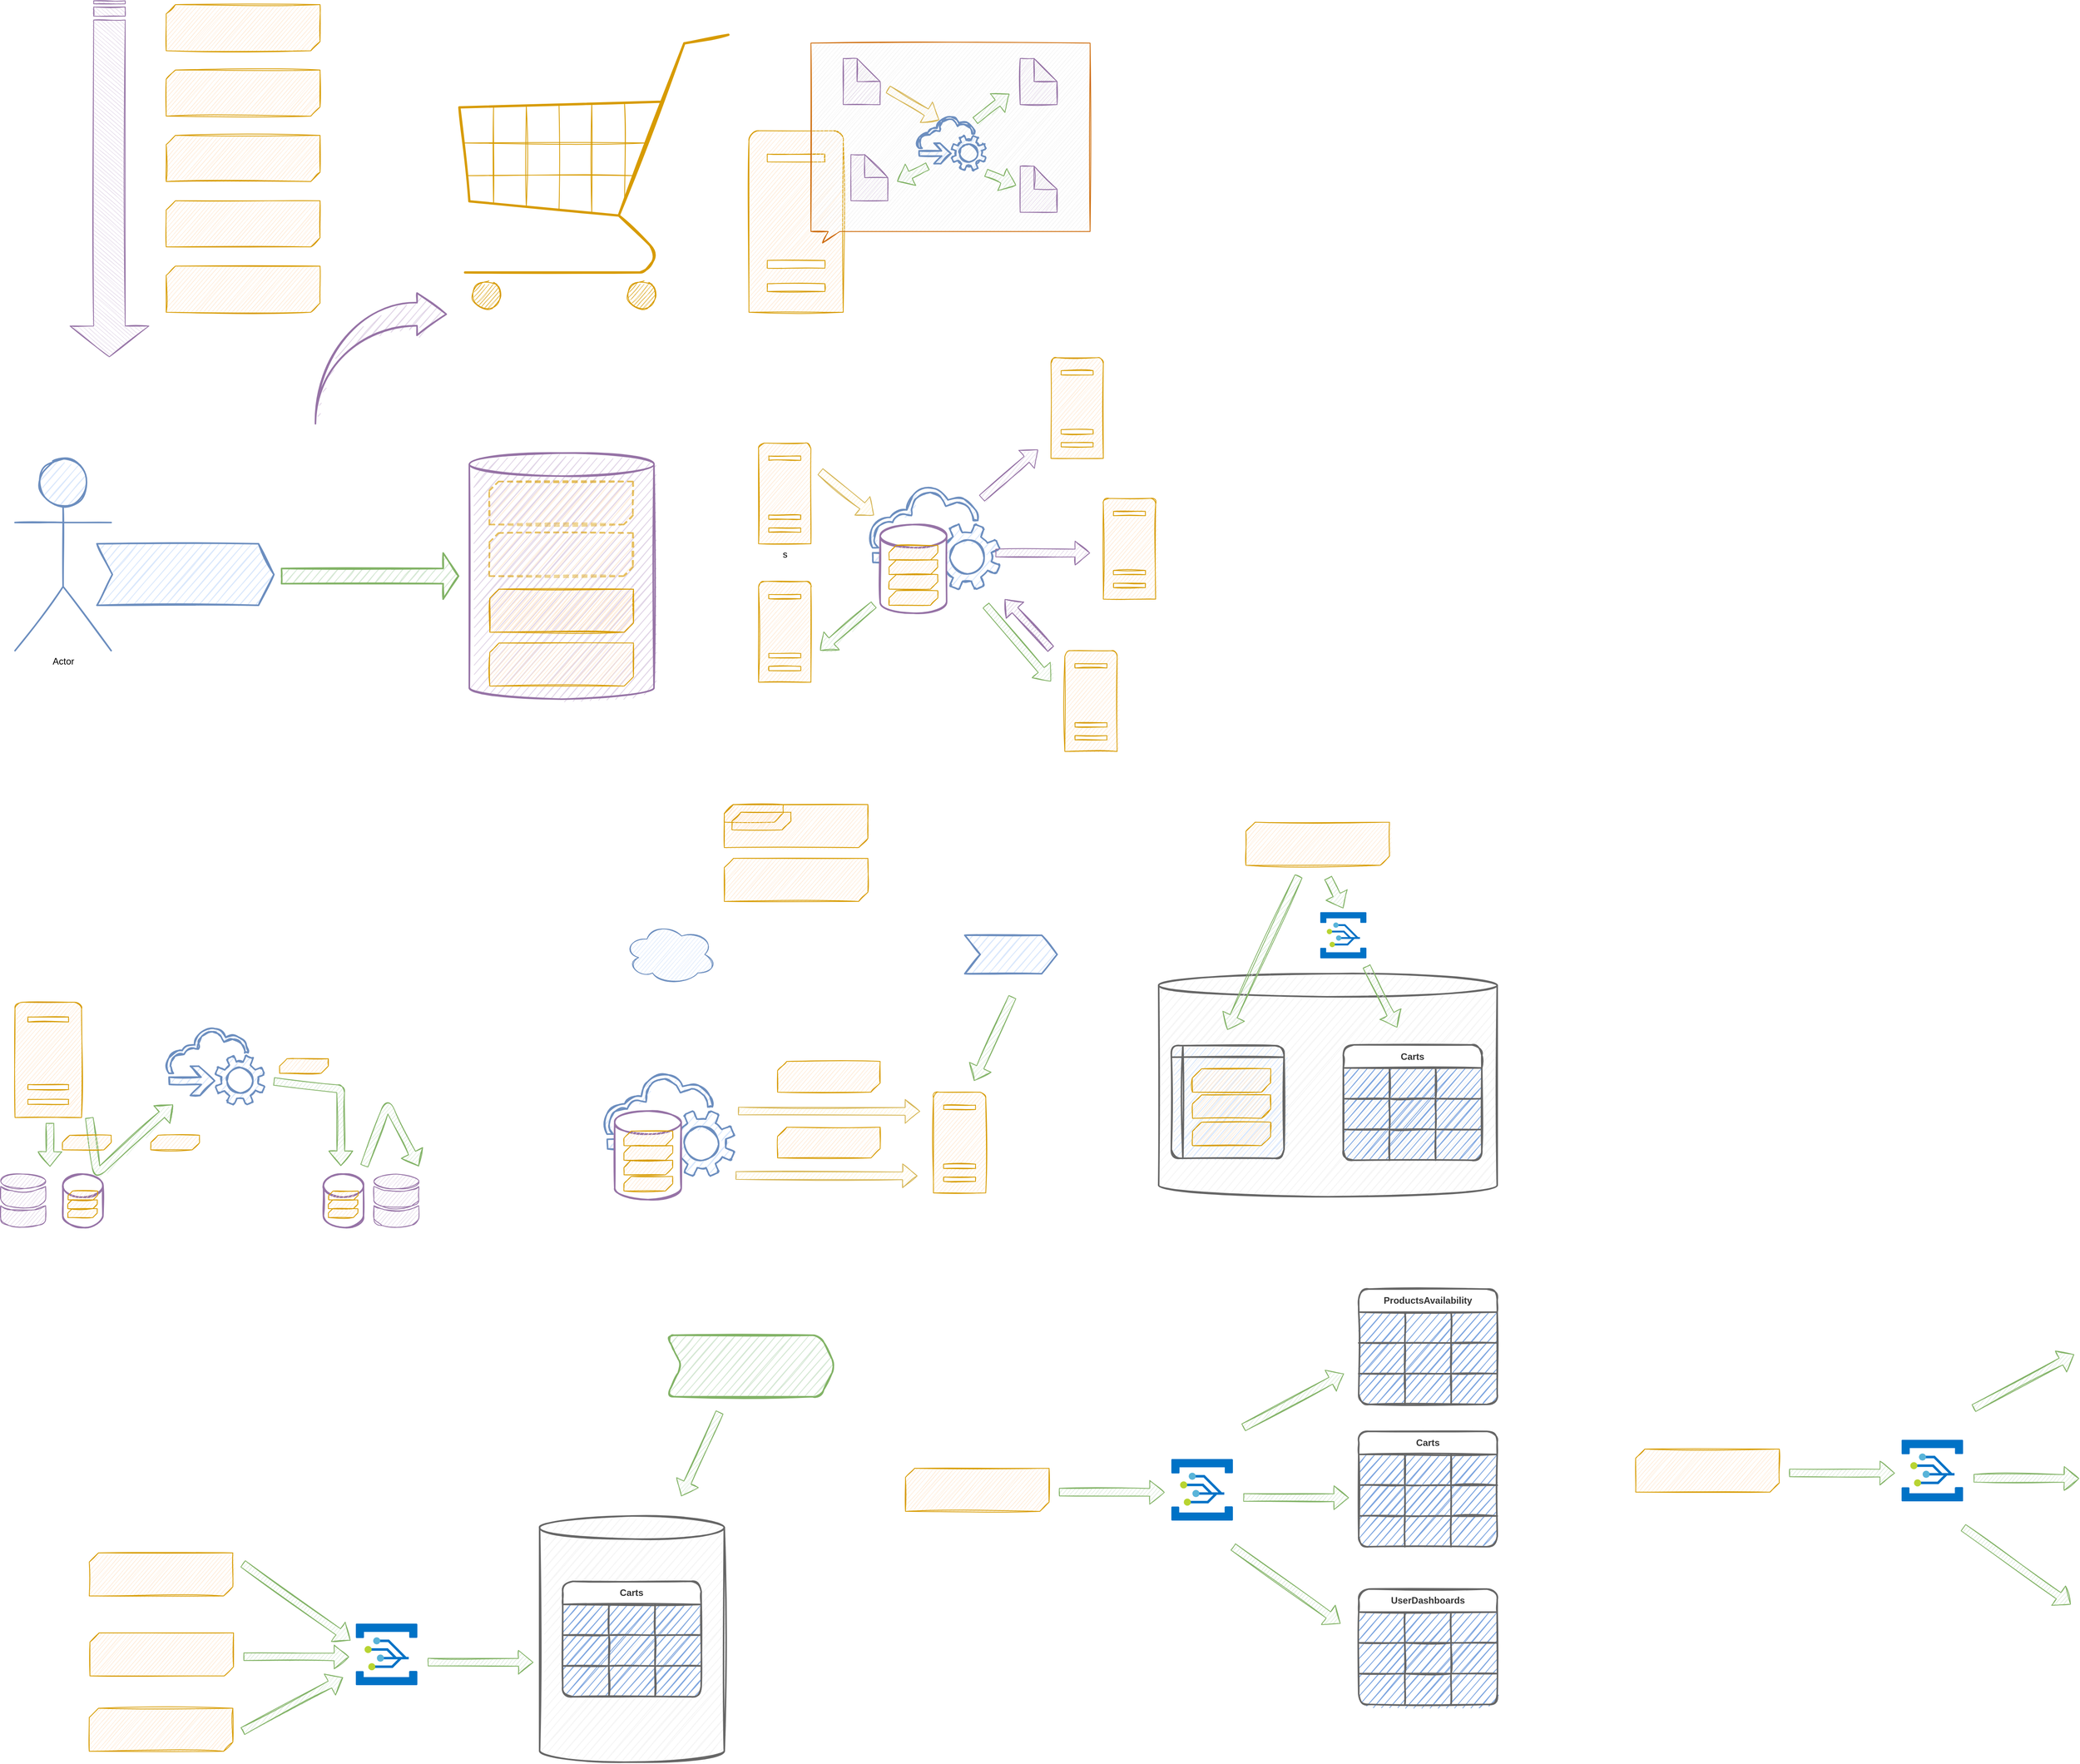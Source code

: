 <mxfile version="13.7.7" type="github">
  <diagram id="-E2YCFceys54YXSoa---" name="Page-1">
    <mxGraphModel dx="1673" dy="898" grid="1" gridSize="10" guides="1" tooltips="1" connect="1" arrows="1" fold="1" page="1" pageScale="1" pageWidth="827" pageHeight="1169" math="0" shadow="0">
      <root>
        <mxCell id="0" />
        <mxCell id="1" parent="0" />
        <mxCell id="iLII4UkVnO0XB78xDazX-25" value="" style="shape=cylinder3;whiteSpace=wrap;html=1;boundedLbl=1;backgroundOutline=1;size=15;shadow=0;sketch=1;strokeWidth=2;fillColor=#e1d5e7;strokeColor=#9673a6;" parent="1" vertex="1">
          <mxGeometry x="614" y="623" width="240" height="320" as="geometry" />
        </mxCell>
        <mxCell id="iLII4UkVnO0XB78xDazX-1" value="" style="html=1;shadow=0;dashed=0;align=center;verticalAlign=middle;shape=mxgraph.arrows2.stripedArrow;dy=0.6;dx=40;notch=25;rotation=90;fillColor=#e1d5e7;strokeColor=#9673a6;sketch=1;" parent="1" vertex="1">
          <mxGeometry x="-85.17" y="215.18" width="462.86" height="102.51" as="geometry" />
        </mxCell>
        <mxCell id="iLII4UkVnO0XB78xDazX-4" value="" style="verticalLabelPosition=bottom;verticalAlign=top;html=1;shape=mxgraph.basic.diag_snip_rect;dx=6;shadow=0;sketch=1;fillColor=#ffe6cc;strokeColor=#d79b00;" parent="1" vertex="1">
          <mxGeometry x="220" y="40" width="200" height="60" as="geometry" />
        </mxCell>
        <mxCell id="iLII4UkVnO0XB78xDazX-6" value="" style="verticalLabelPosition=bottom;verticalAlign=top;html=1;shape=mxgraph.basic.diag_snip_rect;dx=6;shadow=0;sketch=1;fillColor=#ffe6cc;strokeColor=#d79b00;" parent="1" vertex="1">
          <mxGeometry x="220" y="380" width="200" height="60" as="geometry" />
        </mxCell>
        <mxCell id="iLII4UkVnO0XB78xDazX-7" value="" style="verticalLabelPosition=bottom;verticalAlign=top;html=1;shape=mxgraph.basic.diag_snip_rect;dx=6;shadow=0;sketch=1;fillColor=#ffe6cc;strokeColor=#d79b00;" parent="1" vertex="1">
          <mxGeometry x="220" y="125" width="200" height="60" as="geometry" />
        </mxCell>
        <mxCell id="iLII4UkVnO0XB78xDazX-8" value="" style="verticalLabelPosition=bottom;verticalAlign=top;html=1;shape=mxgraph.basic.diag_snip_rect;dx=6;shadow=0;sketch=1;fillColor=#ffe6cc;strokeColor=#d79b00;" parent="1" vertex="1">
          <mxGeometry x="220" y="210" width="200" height="60" as="geometry" />
        </mxCell>
        <mxCell id="iLII4UkVnO0XB78xDazX-9" value="" style="verticalLabelPosition=bottom;verticalAlign=top;html=1;shape=mxgraph.basic.diag_snip_rect;dx=6;shadow=0;sketch=1;fillColor=#ffe6cc;strokeColor=#d79b00;" parent="1" vertex="1">
          <mxGeometry x="220" y="295" width="200" height="60" as="geometry" />
        </mxCell>
        <mxCell id="iLII4UkVnO0XB78xDazX-10" value="" style="verticalLabelPosition=bottom;shadow=0;dashed=0;align=center;html=1;verticalAlign=top;strokeWidth=2;shape=mxgraph.mockup.misc.shoppingCart;strokeColor=#d79b00;sketch=1;fillColor=#ffe6cc;perimeterSpacing=0;" parent="1" vertex="1">
          <mxGeometry x="590" y="70" width="370" height="370" as="geometry" />
        </mxCell>
        <mxCell id="iLII4UkVnO0XB78xDazX-12" value="" style="html=1;shadow=0;dashed=0;align=center;verticalAlign=middle;shape=mxgraph.arrows2.jumpInArrow;dy=15;dx=38;arrowHead=55;sketch=1;strokeWidth=2;fillColor=#e1d5e7;strokeColor=#9673a6;" parent="1" vertex="1">
          <mxGeometry x="414" y="415" width="170" height="170" as="geometry" />
        </mxCell>
        <mxCell id="iLII4UkVnO0XB78xDazX-15" value="" style="shape=step;perimeter=stepPerimeter;whiteSpace=wrap;html=1;fixedSize=1;shadow=0;sketch=1;strokeWidth=2;fillColor=#dae8fc;strokeColor=#6c8ebf;" parent="1" vertex="1">
          <mxGeometry x="130" y="741" width="230" height="80" as="geometry" />
        </mxCell>
        <mxCell id="iLII4UkVnO0XB78xDazX-22" value="" style="html=1;shadow=0;dashed=0;align=center;verticalAlign=middle;shape=mxgraph.arrows2.arrow;dy=0.67;dx=20;notch=0;sketch=1;strokeWidth=2;rotation=0;fillColor=#d5e8d4;strokeColor=#82b366;" parent="1" vertex="1">
          <mxGeometry x="370" y="753" width="230" height="60" as="geometry" />
        </mxCell>
        <mxCell id="iLII4UkVnO0XB78xDazX-11" value="" style="verticalLabelPosition=bottom;verticalAlign=top;html=1;shape=mxgraph.basic.diag_snip_rect;dx=6;shadow=0;sketch=1;fillColor=#ffe6cc;strokeColor=#d79b00;" parent="1" vertex="1">
          <mxGeometry x="640.67" y="870" width="186.67" height="56" as="geometry" />
        </mxCell>
        <mxCell id="iLII4UkVnO0XB78xDazX-26" value="Actor" style="shape=umlActor;verticalLabelPosition=bottom;verticalAlign=top;html=1;outlineConnect=0;shadow=0;sketch=1;strokeWidth=2;fillColor=#dae8fc;strokeColor=#6c8ebf;" parent="1" vertex="1">
          <mxGeometry x="23.5" y="630" width="125" height="250" as="geometry" />
        </mxCell>
        <mxCell id="iLII4UkVnO0XB78xDazX-28" value="" style="verticalLabelPosition=bottom;verticalAlign=top;html=1;shape=mxgraph.basic.diag_snip_rect;dx=6;shadow=0;sketch=1;fillColor=#ffe6cc;strokeColor=#d79b00;" parent="1" vertex="1">
          <mxGeometry x="640.67" y="800" width="186.67" height="56" as="geometry" />
        </mxCell>
        <mxCell id="iLII4UkVnO0XB78xDazX-31" value="" style="verticalLabelPosition=bottom;verticalAlign=top;html=1;shape=mxgraph.basic.diag_snip_rect;dx=6;shadow=0;sketch=1;fillColor=#ffe6cc;strokeColor=#d79b00;opacity=40;dashed=1;perimeterSpacing=1;strokeWidth=2;" parent="1" vertex="1">
          <mxGeometry x="640" y="660" width="186.67" height="56" as="geometry" />
        </mxCell>
        <mxCell id="iLII4UkVnO0XB78xDazX-32" value="" style="verticalLabelPosition=bottom;verticalAlign=top;html=1;shape=mxgraph.basic.diag_snip_rect;dx=6;shadow=0;sketch=1;fillColor=#ffe6cc;strokeColor=#d79b00;opacity=40;dashed=1;strokeWidth=2;perimeterSpacing=1;" parent="1" vertex="1">
          <mxGeometry x="640" y="727" width="186.67" height="56" as="geometry" />
        </mxCell>
        <mxCell id="iLII4UkVnO0XB78xDazX-33" value="s" style="pointerEvents=1;shadow=0;dashed=0;html=1;labelPosition=center;verticalLabelPosition=bottom;verticalAlign=top;outlineConnect=0;align=center;shape=mxgraph.office.servers.server_generic;sketch=1;strokeWidth=1;strokeColor=#d79b00;fillColor=#ffe6cc;" parent="1" vertex="1">
          <mxGeometry x="990" y="610" width="68.02" height="131" as="geometry" />
        </mxCell>
        <mxCell id="iLII4UkVnO0XB78xDazX-34" value="" style="pointerEvents=1;shadow=0;dashed=0;html=1;labelPosition=center;verticalLabelPosition=bottom;verticalAlign=top;outlineConnect=0;align=center;shape=mxgraph.office.servers.server_generic;sketch=1;strokeWidth=1;strokeColor=#d79b00;fillColor=#ffe6cc;" parent="1" vertex="1">
          <mxGeometry x="990" y="790" width="68.02" height="131" as="geometry" />
        </mxCell>
        <mxCell id="iLII4UkVnO0XB78xDazX-35" value="" style="pointerEvents=1;shadow=0;dashed=0;html=1;labelPosition=center;verticalLabelPosition=bottom;verticalAlign=top;outlineConnect=0;align=center;shape=mxgraph.office.servers.server_generic;sketch=1;strokeWidth=1;strokeColor=#d79b00;fillColor=#ffe6cc;" parent="1" vertex="1">
          <mxGeometry x="1370" y="499" width="68.02" height="131" as="geometry" />
        </mxCell>
        <mxCell id="iLII4UkVnO0XB78xDazX-36" value="" style="pointerEvents=1;shadow=0;dashed=0;html=1;labelPosition=center;verticalLabelPosition=bottom;verticalAlign=top;outlineConnect=0;align=center;shape=mxgraph.office.servers.server_generic;sketch=1;strokeWidth=1;strokeColor=#d79b00;fillColor=#ffe6cc;" parent="1" vertex="1">
          <mxGeometry x="1438.02" y="682" width="68.02" height="131" as="geometry" />
        </mxCell>
        <mxCell id="iLII4UkVnO0XB78xDazX-37" value="" style="pointerEvents=1;shadow=0;dashed=0;html=1;labelPosition=center;verticalLabelPosition=bottom;verticalAlign=top;outlineConnect=0;align=center;shape=mxgraph.office.servers.server_generic;sketch=1;strokeWidth=1;strokeColor=#d79b00;fillColor=#ffe6cc;" parent="1" vertex="1">
          <mxGeometry x="1388.02" y="880" width="68.02" height="131" as="geometry" />
        </mxCell>
        <mxCell id="iLII4UkVnO0XB78xDazX-38" value="" style="pointerEvents=1;shadow=0;dashed=0;html=1;strokeColor=#6c8ebf;fillColor=#dae8fc;labelPosition=center;verticalLabelPosition=bottom;outlineConnect=0;verticalAlign=top;align=center;shape=mxgraph.office.clouds.cloud_service_request;sketch=1;strokeWidth=2;" parent="1" vertex="1">
          <mxGeometry x="1133.34" y="667" width="169.57" height="133" as="geometry" />
        </mxCell>
        <mxCell id="iLII4UkVnO0XB78xDazX-39" value="" style="pointerEvents=1;shadow=0;dashed=0;html=1;labelPosition=center;verticalLabelPosition=bottom;verticalAlign=top;outlineConnect=0;align=center;shape=mxgraph.office.servers.server_generic;sketch=1;strokeWidth=1;strokeColor=#d79b00;fillColor=#ffe6cc;" parent="1" vertex="1">
          <mxGeometry x="977.46" y="204" width="122.54" height="236" as="geometry" />
        </mxCell>
        <mxCell id="iLII4UkVnO0XB78xDazX-41" value="" style="whiteSpace=wrap;html=1;shape=mxgraph.basic.rectCallout;dx=30;dy=15;boundedLbl=1;shadow=0;sketch=1;strokeColor=#CC6600;strokeWidth=1;fillColor=#F2F2F2;" parent="1" vertex="1">
          <mxGeometry x="1058.02" y="90" width="362.82" height="260" as="geometry" />
        </mxCell>
        <mxCell id="iLII4UkVnO0XB78xDazX-43" value="" style="pointerEvents=1;shadow=0;dashed=0;html=1;strokeColor=#6c8ebf;fillColor=#dae8fc;labelPosition=center;verticalLabelPosition=bottom;outlineConnect=0;verticalAlign=top;align=center;shape=mxgraph.office.clouds.cloud_service_request;sketch=1;strokeWidth=2;" parent="1" vertex="1">
          <mxGeometry x="1196" y="185" width="89.25" height="70" as="geometry" />
        </mxCell>
        <mxCell id="iLII4UkVnO0XB78xDazX-44" value="" style="shape=note;whiteSpace=wrap;html=1;backgroundOutline=1;darkOpacity=0.05;shadow=0;sketch=1;strokeColor=#9673a6;strokeWidth=1;fillColor=#e1d5e7;" parent="1" vertex="1">
          <mxGeometry x="1100" y="110" width="48" height="60" as="geometry" />
        </mxCell>
        <mxCell id="iLII4UkVnO0XB78xDazX-45" value="" style="shape=note;whiteSpace=wrap;html=1;backgroundOutline=1;darkOpacity=0.05;shadow=0;sketch=1;strokeColor=#9673a6;strokeWidth=1;fillColor=#e1d5e7;" parent="1" vertex="1">
          <mxGeometry x="1110" y="235" width="48" height="60" as="geometry" />
        </mxCell>
        <mxCell id="iLII4UkVnO0XB78xDazX-46" value="" style="shape=note;whiteSpace=wrap;html=1;backgroundOutline=1;darkOpacity=0.05;shadow=0;sketch=1;strokeColor=#9673a6;strokeWidth=1;fillColor=#e1d5e7;" parent="1" vertex="1">
          <mxGeometry x="1330" y="110" width="48" height="60" as="geometry" />
        </mxCell>
        <mxCell id="iLII4UkVnO0XB78xDazX-47" value="" style="shape=note;whiteSpace=wrap;html=1;backgroundOutline=1;darkOpacity=0.05;shadow=0;sketch=1;strokeColor=#9673a6;strokeWidth=1;fillColor=#e1d5e7;" parent="1" vertex="1">
          <mxGeometry x="1330" y="250" width="48" height="60" as="geometry" />
        </mxCell>
        <mxCell id="iLII4UkVnO0XB78xDazX-49" value="" style="shape=flexArrow;endArrow=classic;html=1;fillColor=#fff2cc;strokeColor=#d6b656;sketch=1;" parent="1" edge="1">
          <mxGeometry width="50" height="50" relative="1" as="geometry">
            <mxPoint x="1070" y="647" as="sourcePoint" />
            <mxPoint x="1140" y="704" as="targetPoint" />
          </mxGeometry>
        </mxCell>
        <mxCell id="iLII4UkVnO0XB78xDazX-50" value="" style="shape=flexArrow;endArrow=classic;html=1;fillColor=#fff2cc;strokeColor=#d6b656;sketch=1;" parent="1" edge="1">
          <mxGeometry width="50" height="50" relative="1" as="geometry">
            <mxPoint x="1158" y="150" as="sourcePoint" />
            <mxPoint x="1224.8" y="190" as="targetPoint" />
          </mxGeometry>
        </mxCell>
        <mxCell id="iLII4UkVnO0XB78xDazX-51" value="" style="shape=flexArrow;endArrow=classic;html=1;fillColor=#d5e8d4;strokeColor=#82b366;sketch=1;" parent="1" edge="1">
          <mxGeometry width="50" height="50" relative="1" as="geometry">
            <mxPoint x="1271.25" y="191.049" as="sourcePoint" />
            <mxPoint x="1316" y="156" as="targetPoint" />
          </mxGeometry>
        </mxCell>
        <mxCell id="iLII4UkVnO0XB78xDazX-52" value="" style="shape=flexArrow;endArrow=classic;html=1;fillColor=#d5e8d4;strokeColor=#82b366;sketch=1;" parent="1" edge="1">
          <mxGeometry width="50" height="50" relative="1" as="geometry">
            <mxPoint x="1285.25" y="258.566" as="sourcePoint" />
            <mxPoint x="1324.75" y="275" as="targetPoint" />
          </mxGeometry>
        </mxCell>
        <mxCell id="iLII4UkVnO0XB78xDazX-53" value="" style="shape=flexArrow;endArrow=classic;html=1;fillColor=#d5e8d4;strokeColor=#82b366;sketch=1;" parent="1" edge="1">
          <mxGeometry width="50" height="50" relative="1" as="geometry">
            <mxPoint x="1210" y="250" as="sourcePoint" />
            <mxPoint x="1170" y="270" as="targetPoint" />
          </mxGeometry>
        </mxCell>
        <mxCell id="iLII4UkVnO0XB78xDazX-56" value="" style="shape=flexArrow;endArrow=classic;html=1;fillColor=#d5e8d4;strokeColor=#82b366;sketch=1;" parent="1" edge="1">
          <mxGeometry width="50" height="50" relative="1" as="geometry">
            <mxPoint x="1285.25" y="820.996" as="sourcePoint" />
            <mxPoint x="1370" y="920" as="targetPoint" />
          </mxGeometry>
        </mxCell>
        <mxCell id="iLII4UkVnO0XB78xDazX-57" value="" style="shape=flexArrow;endArrow=classic;html=1;fillColor=#e1d5e7;strokeColor=#9673a6;sketch=1;" parent="1" edge="1">
          <mxGeometry width="50" height="50" relative="1" as="geometry">
            <mxPoint x="1280" y="681.996" as="sourcePoint" />
            <mxPoint x="1353.08" y="618.43" as="targetPoint" />
          </mxGeometry>
        </mxCell>
        <mxCell id="iLII4UkVnO0XB78xDazX-59" value="" style="shape=flexArrow;endArrow=classic;html=1;fillColor=#e1d5e7;strokeColor=#9673a6;sketch=1;" parent="1" edge="1">
          <mxGeometry width="50" height="50" relative="1" as="geometry">
            <mxPoint x="1297.76" y="752.996" as="sourcePoint" />
            <mxPoint x="1420.84" y="753" as="targetPoint" />
          </mxGeometry>
        </mxCell>
        <mxCell id="iLII4UkVnO0XB78xDazX-60" value="" style="shape=flexArrow;endArrow=classic;html=1;fillColor=#d5e8d4;strokeColor=#82b366;sketch=1;" parent="1" edge="1">
          <mxGeometry width="50" height="50" relative="1" as="geometry">
            <mxPoint x="1140" y="820" as="sourcePoint" />
            <mxPoint x="1070" y="880" as="targetPoint" />
          </mxGeometry>
        </mxCell>
        <mxCell id="7lr2rz03gfGC7urVkQZh-1" value="" style="shape=flexArrow;endArrow=classic;html=1;fillColor=#e1d5e7;strokeColor=#9673a6;sketch=1;" edge="1" parent="1">
          <mxGeometry width="50" height="50" relative="1" as="geometry">
            <mxPoint x="1370.0" y="877.996" as="sourcePoint" />
            <mxPoint x="1310" y="813" as="targetPoint" />
          </mxGeometry>
        </mxCell>
        <mxCell id="7lr2rz03gfGC7urVkQZh-2" value="" style="shape=flexArrow;endArrow=classic;html=1;fillColor=#e1d5e7;strokeColor=#9673a6;sketch=1;" edge="1" parent="1">
          <mxGeometry width="50" height="50" relative="1" as="geometry">
            <mxPoint x="1370" y="877.996" as="sourcePoint" />
            <mxPoint x="1310" y="813" as="targetPoint" />
          </mxGeometry>
        </mxCell>
        <mxCell id="7lr2rz03gfGC7urVkQZh-5" value="" style="verticalLabelPosition=bottom;verticalAlign=top;html=1;shape=mxgraph.basic.diag_snip_rect;dx=6;shadow=0;sketch=1;fillColor=#ffe6cc;strokeColor=#d79b00;opacity=40;dashed=1;perimeterSpacing=1;strokeWidth=2;" vertex="1" parent="1">
          <mxGeometry x="640" y="660" width="186.67" height="56" as="geometry" />
        </mxCell>
        <mxCell id="7lr2rz03gfGC7urVkQZh-6" value="" style="verticalLabelPosition=bottom;verticalAlign=top;html=1;shape=mxgraph.basic.diag_snip_rect;dx=6;shadow=0;sketch=1;fillColor=#ffe6cc;strokeColor=#d79b00;opacity=40;dashed=1;strokeWidth=2;perimeterSpacing=1;" vertex="1" parent="1">
          <mxGeometry x="640" y="727" width="186.67" height="56" as="geometry" />
        </mxCell>
        <mxCell id="7lr2rz03gfGC7urVkQZh-7" value="" style="verticalLabelPosition=bottom;verticalAlign=top;html=1;shape=mxgraph.basic.diag_snip_rect;dx=6;shadow=0;sketch=1;fillColor=#ffe6cc;strokeColor=#d79b00;" vertex="1" parent="1">
          <mxGeometry x="640.67" y="800" width="186.67" height="56" as="geometry" />
        </mxCell>
        <mxCell id="7lr2rz03gfGC7urVkQZh-8" value="" style="shape=cylinder3;whiteSpace=wrap;html=1;boundedLbl=1;backgroundOutline=1;size=15;shadow=0;sketch=1;strokeWidth=2;strokeColor=#9673a6;fillColor=#FFFFFF;" vertex="1" parent="1">
          <mxGeometry x="1148" y="716" width="86.42" height="115.23" as="geometry" />
        </mxCell>
        <mxCell id="7lr2rz03gfGC7urVkQZh-9" value="" style="verticalLabelPosition=bottom;verticalAlign=top;html=1;shape=mxgraph.basic.diag_snip_rect;dx=6;shadow=0;sketch=1;fillColor=#ffe6cc;strokeColor=#d79b00;" vertex="1" parent="1">
          <mxGeometry x="945.39" y="1150" width="186.67" height="56" as="geometry" />
        </mxCell>
        <mxCell id="7lr2rz03gfGC7urVkQZh-10" value="" style="verticalLabelPosition=bottom;verticalAlign=top;html=1;shape=mxgraph.basic.diag_snip_rect;dx=6;shadow=0;sketch=1;fillColor=#ffe6cc;strokeColor=#d79b00;" vertex="1" parent="1">
          <mxGeometry x="945.39" y="1080" width="186.67" height="56" as="geometry" />
        </mxCell>
        <mxCell id="7lr2rz03gfGC7urVkQZh-15" value="" style="verticalLabelPosition=bottom;verticalAlign=top;html=1;shape=mxgraph.basic.diag_snip_rect;dx=6;shadow=0;sketch=1;fillColor=#ffe6cc;strokeColor=#d79b00;" vertex="1" parent="1">
          <mxGeometry x="945.39" y="1080" width="76.67" height="23" as="geometry" />
        </mxCell>
        <mxCell id="7lr2rz03gfGC7urVkQZh-16" value="" style="verticalLabelPosition=bottom;verticalAlign=top;html=1;shape=mxgraph.basic.diag_snip_rect;dx=6;shadow=0;sketch=1;fillColor=#ffe6cc;strokeColor=#d79b00;" vertex="1" parent="1">
          <mxGeometry x="1159.54" y="743" width="63.34" height="19" as="geometry" />
        </mxCell>
        <mxCell id="7lr2rz03gfGC7urVkQZh-17" value="" style="verticalLabelPosition=bottom;verticalAlign=top;html=1;shape=mxgraph.basic.diag_snip_rect;dx=6;shadow=0;sketch=1;fillColor=#ffe6cc;strokeColor=#d79b00;" vertex="1" parent="1">
          <mxGeometry x="955.39" y="1090" width="76.67" height="23" as="geometry" />
        </mxCell>
        <mxCell id="7lr2rz03gfGC7urVkQZh-18" value="" style="verticalLabelPosition=bottom;verticalAlign=top;html=1;shape=mxgraph.basic.diag_snip_rect;dx=6;shadow=0;sketch=1;fillColor=#ffe6cc;strokeColor=#d79b00;" vertex="1" parent="1">
          <mxGeometry x="1159.54" y="762" width="63.34" height="19" as="geometry" />
        </mxCell>
        <mxCell id="7lr2rz03gfGC7urVkQZh-19" value="" style="verticalLabelPosition=bottom;verticalAlign=top;html=1;shape=mxgraph.basic.diag_snip_rect;dx=6;shadow=0;sketch=1;fillColor=#ffe6cc;strokeColor=#d79b00;" vertex="1" parent="1">
          <mxGeometry x="1159.54" y="781" width="63.34" height="19" as="geometry" />
        </mxCell>
        <mxCell id="7lr2rz03gfGC7urVkQZh-22" value="" style="verticalLabelPosition=bottom;verticalAlign=top;html=1;shape=mxgraph.basic.diag_snip_rect;dx=6;shadow=0;sketch=1;fillColor=#ffe6cc;strokeColor=#d79b00;" vertex="1" parent="1">
          <mxGeometry x="1159.54" y="802" width="63.34" height="19" as="geometry" />
        </mxCell>
        <mxCell id="7lr2rz03gfGC7urVkQZh-24" value="" style="ellipse;shape=cloud;whiteSpace=wrap;html=1;fillColor=#dae8fc;strokeColor=#6c8ebf;sketch=1;" vertex="1" parent="1">
          <mxGeometry x="815" y="1235" width="120" height="80" as="geometry" />
        </mxCell>
        <mxCell id="7lr2rz03gfGC7urVkQZh-26" value="" style="pointerEvents=1;shadow=0;dashed=0;html=1;labelPosition=center;verticalLabelPosition=bottom;verticalAlign=top;outlineConnect=0;align=center;shape=mxgraph.office.servers.server_generic;sketch=1;strokeWidth=1;strokeColor=#d79b00;fillColor=#ffe6cc;" vertex="1" parent="1">
          <mxGeometry x="23.5" y="1337" width="86.5" height="150" as="geometry" />
        </mxCell>
        <mxCell id="7lr2rz03gfGC7urVkQZh-28" value="" style="pointerEvents=1;shadow=0;dashed=0;html=1;labelPosition=center;verticalLabelPosition=bottom;verticalAlign=top;outlineConnect=0;align=center;shape=mxgraph.office.servers.server_generic;sketch=1;strokeWidth=1;strokeColor=#d79b00;fillColor=#ffe6cc;" vertex="1" parent="1">
          <mxGeometry x="1217.23" y="1454" width="68.02" height="131" as="geometry" />
        </mxCell>
        <mxCell id="7lr2rz03gfGC7urVkQZh-30" value="" style="pointerEvents=1;shadow=0;dashed=0;html=1;strokeColor=#6c8ebf;fillColor=#dae8fc;labelPosition=center;verticalLabelPosition=bottom;outlineConnect=0;verticalAlign=top;align=center;shape=mxgraph.office.clouds.cloud_service_request;sketch=1;strokeWidth=2;" vertex="1" parent="1">
          <mxGeometry x="220" y="1370" width="127.5" height="100" as="geometry" />
        </mxCell>
        <mxCell id="7lr2rz03gfGC7urVkQZh-34" value="" style="shape=flexArrow;endArrow=classic;html=1;fillColor=#d5e8d4;strokeColor=#82b366;sketch=1;" edge="1" parent="1">
          <mxGeometry width="50" height="50" relative="1" as="geometry">
            <mxPoint x="68.93" y="1494" as="sourcePoint" />
            <mxPoint x="69.01" y="1551" as="targetPoint" />
          </mxGeometry>
        </mxCell>
        <mxCell id="7lr2rz03gfGC7urVkQZh-38" value="" style="shape=cylinder3;whiteSpace=wrap;html=1;boundedLbl=1;backgroundOutline=1;size=15;shadow=0;sketch=1;strokeWidth=2;strokeColor=#9673a6;fillColor=#FFFFFF;" vertex="1" parent="1">
          <mxGeometry x="85.66" y="1560.5" width="52.12" height="69.5" as="geometry" />
        </mxCell>
        <mxCell id="7lr2rz03gfGC7urVkQZh-45" value="" style="shadow=0;dashed=0;html=1;strokeColor=#9673a6;fillColor=#e1d5e7;labelPosition=center;verticalLabelPosition=bottom;verticalAlign=top;outlineConnect=0;align=center;shape=mxgraph.office.databases.database_mini_2;sketch=1;" vertex="1" parent="1">
          <mxGeometry x="5" y="1560.5" width="58.33" height="70" as="geometry" />
        </mxCell>
        <mxCell id="7lr2rz03gfGC7urVkQZh-46" value="" style="shape=flexArrow;endArrow=classic;html=1;fillColor=#d5e8d4;strokeColor=#82b366;sketch=1;" edge="1" parent="1" target="7lr2rz03gfGC7urVkQZh-30">
          <mxGeometry width="50" height="50" relative="1" as="geometry">
            <mxPoint x="120" y="1487" as="sourcePoint" />
            <mxPoint x="200" y="1420" as="targetPoint" />
            <Array as="points">
              <mxPoint x="130" y="1560" />
            </Array>
          </mxGeometry>
        </mxCell>
        <mxCell id="7lr2rz03gfGC7urVkQZh-47" value="" style="shape=flexArrow;endArrow=classic;html=1;fillColor=#d5e8d4;strokeColor=#82b366;sketch=1;" edge="1" parent="1">
          <mxGeometry width="50" height="50" relative="1" as="geometry">
            <mxPoint x="359.73" y="1440" as="sourcePoint" />
            <mxPoint x="447" y="1550" as="targetPoint" />
            <Array as="points">
              <mxPoint x="446.73" y="1450" />
            </Array>
          </mxGeometry>
        </mxCell>
        <mxCell id="7lr2rz03gfGC7urVkQZh-48" value="" style="shape=flexArrow;endArrow=classic;html=1;fillColor=#d5e8d4;strokeColor=#82b366;sketch=1;" edge="1" parent="1">
          <mxGeometry width="50" height="50" relative="1" as="geometry">
            <mxPoint x="477.44" y="1550" as="sourcePoint" />
            <mxPoint x="548.33" y="1550.5" as="targetPoint" />
            <Array as="points">
              <mxPoint x="507.44" y="1470" />
            </Array>
          </mxGeometry>
        </mxCell>
        <mxCell id="7lr2rz03gfGC7urVkQZh-49" value="" style="shadow=0;dashed=0;html=1;strokeColor=#9673a6;fillColor=#e1d5e7;labelPosition=center;verticalLabelPosition=bottom;verticalAlign=top;outlineConnect=0;align=center;shape=mxgraph.office.databases.database_mini_2;sketch=1;" vertex="1" parent="1">
          <mxGeometry x="490" y="1560.5" width="58.33" height="70" as="geometry" />
        </mxCell>
        <mxCell id="7lr2rz03gfGC7urVkQZh-50" value="" style="verticalLabelPosition=bottom;verticalAlign=top;html=1;shape=mxgraph.basic.diag_snip_rect;dx=6;shadow=0;sketch=1;fillColor=#ffe6cc;strokeColor=#d79b00;" vertex="1" parent="1">
          <mxGeometry x="200.0" y="1510" width="63.34" height="19" as="geometry" />
        </mxCell>
        <mxCell id="7lr2rz03gfGC7urVkQZh-51" value="" style="verticalLabelPosition=bottom;verticalAlign=top;html=1;shape=mxgraph.basic.diag_snip_rect;dx=6;shadow=0;sketch=1;fillColor=#ffe6cc;strokeColor=#d79b00;" vertex="1" parent="1">
          <mxGeometry x="367.43" y="1410.5" width="63.34" height="19" as="geometry" />
        </mxCell>
        <mxCell id="7lr2rz03gfGC7urVkQZh-57" value="" style="verticalLabelPosition=bottom;verticalAlign=top;html=1;shape=mxgraph.basic.diag_snip_rect;dx=6;shadow=0;sketch=1;fillColor=#ffe6cc;strokeColor=#d79b00;" vertex="1" parent="1">
          <mxGeometry x="92.09" y="1594" width="38.34" height="11.5" as="geometry" />
        </mxCell>
        <mxCell id="7lr2rz03gfGC7urVkQZh-58" value="" style="verticalLabelPosition=bottom;verticalAlign=top;html=1;shape=mxgraph.basic.diag_snip_rect;dx=6;shadow=0;sketch=1;fillColor=#ffe6cc;strokeColor=#d79b00;" vertex="1" parent="1">
          <mxGeometry x="92.09" y="1605.5" width="38.34" height="11.5" as="geometry" />
        </mxCell>
        <mxCell id="7lr2rz03gfGC7urVkQZh-59" value="" style="verticalLabelPosition=bottom;verticalAlign=top;html=1;shape=mxgraph.basic.diag_snip_rect;dx=6;shadow=0;sketch=1;fillColor=#ffe6cc;strokeColor=#d79b00;" vertex="1" parent="1">
          <mxGeometry x="92.55" y="1582.5" width="38.34" height="11.5" as="geometry" />
        </mxCell>
        <mxCell id="7lr2rz03gfGC7urVkQZh-62" value="" style="verticalLabelPosition=bottom;verticalAlign=top;html=1;shape=mxgraph.basic.diag_snip_rect;dx=6;shadow=0;sketch=1;fillColor=#ffe6cc;strokeColor=#d79b00;" vertex="1" parent="1">
          <mxGeometry x="85.16" y="1510" width="63.34" height="19" as="geometry" />
        </mxCell>
        <mxCell id="7lr2rz03gfGC7urVkQZh-63" value="" style="shape=cylinder3;whiteSpace=wrap;html=1;boundedLbl=1;backgroundOutline=1;size=15;shadow=0;sketch=1;strokeWidth=2;strokeColor=#9673a6;fillColor=#FFFFFF;" vertex="1" parent="1">
          <mxGeometry x="424.34" y="1560.5" width="52.12" height="69.5" as="geometry" />
        </mxCell>
        <mxCell id="7lr2rz03gfGC7urVkQZh-64" value="" style="verticalLabelPosition=bottom;verticalAlign=top;html=1;shape=mxgraph.basic.diag_snip_rect;dx=6;shadow=0;sketch=1;fillColor=#ffe6cc;strokeColor=#d79b00;" vertex="1" parent="1">
          <mxGeometry x="430.77" y="1594" width="38.34" height="11.5" as="geometry" />
        </mxCell>
        <mxCell id="7lr2rz03gfGC7urVkQZh-65" value="" style="verticalLabelPosition=bottom;verticalAlign=top;html=1;shape=mxgraph.basic.diag_snip_rect;dx=6;shadow=0;sketch=1;fillColor=#ffe6cc;strokeColor=#d79b00;" vertex="1" parent="1">
          <mxGeometry x="430.77" y="1605.5" width="38.34" height="11.5" as="geometry" />
        </mxCell>
        <mxCell id="7lr2rz03gfGC7urVkQZh-66" value="" style="verticalLabelPosition=bottom;verticalAlign=top;html=1;shape=mxgraph.basic.diag_snip_rect;dx=6;shadow=0;sketch=1;fillColor=#ffe6cc;strokeColor=#d79b00;" vertex="1" parent="1">
          <mxGeometry x="431.23" y="1582.5" width="38.34" height="11.5" as="geometry" />
        </mxCell>
        <mxCell id="7lr2rz03gfGC7urVkQZh-68" value="" style="pointerEvents=1;shadow=0;dashed=0;html=1;strokeColor=#6c8ebf;fillColor=#dae8fc;labelPosition=center;verticalLabelPosition=bottom;outlineConnect=0;verticalAlign=top;align=center;shape=mxgraph.office.clouds.cloud_service_request;sketch=1;strokeWidth=2;" vertex="1" parent="1">
          <mxGeometry x="788.34" y="1429.5" width="169.57" height="133" as="geometry" />
        </mxCell>
        <mxCell id="7lr2rz03gfGC7urVkQZh-69" value="" style="shape=cylinder3;whiteSpace=wrap;html=1;boundedLbl=1;backgroundOutline=1;size=15;shadow=0;sketch=1;strokeWidth=2;strokeColor=#9673a6;fillColor=#FFFFFF;" vertex="1" parent="1">
          <mxGeometry x="803" y="1478.5" width="86.42" height="115.23" as="geometry" />
        </mxCell>
        <mxCell id="7lr2rz03gfGC7urVkQZh-70" value="" style="verticalLabelPosition=bottom;verticalAlign=top;html=1;shape=mxgraph.basic.diag_snip_rect;dx=6;shadow=0;sketch=1;fillColor=#ffe6cc;strokeColor=#d79b00;" vertex="1" parent="1">
          <mxGeometry x="815" y="1504.5" width="63.34" height="19" as="geometry" />
        </mxCell>
        <mxCell id="7lr2rz03gfGC7urVkQZh-71" value="" style="verticalLabelPosition=bottom;verticalAlign=top;html=1;shape=mxgraph.basic.diag_snip_rect;dx=6;shadow=0;sketch=1;fillColor=#ffe6cc;strokeColor=#d79b00;" vertex="1" parent="1">
          <mxGeometry x="815" y="1523.5" width="63.34" height="19" as="geometry" />
        </mxCell>
        <mxCell id="7lr2rz03gfGC7urVkQZh-72" value="" style="verticalLabelPosition=bottom;verticalAlign=top;html=1;shape=mxgraph.basic.diag_snip_rect;dx=6;shadow=0;sketch=1;fillColor=#ffe6cc;strokeColor=#d79b00;" vertex="1" parent="1">
          <mxGeometry x="815" y="1542.5" width="63.34" height="19" as="geometry" />
        </mxCell>
        <mxCell id="7lr2rz03gfGC7urVkQZh-73" value="" style="verticalLabelPosition=bottom;verticalAlign=top;html=1;shape=mxgraph.basic.diag_snip_rect;dx=6;shadow=0;sketch=1;fillColor=#ffe6cc;strokeColor=#d79b00;" vertex="1" parent="1">
          <mxGeometry x="815" y="1563.5" width="63.34" height="19" as="geometry" />
        </mxCell>
        <mxCell id="7lr2rz03gfGC7urVkQZh-76" value="" style="shape=flexArrow;endArrow=classic;html=1;fillColor=#fff2cc;strokeColor=#d6b656;sketch=1;" edge="1" parent="1">
          <mxGeometry width="50" height="50" relative="1" as="geometry">
            <mxPoint x="963.34" y="1478.496" as="sourcePoint" />
            <mxPoint x="1200" y="1479" as="targetPoint" />
          </mxGeometry>
        </mxCell>
        <mxCell id="7lr2rz03gfGC7urVkQZh-81" value="" style="shape=step;perimeter=stepPerimeter;whiteSpace=wrap;html=1;fixedSize=1;sketch=1;strokeWidth=2;fillColor=#dae8fc;strokeColor=#6c8ebf;" vertex="1" parent="1">
          <mxGeometry x="1258" y="1250" width="120" height="50" as="geometry" />
        </mxCell>
        <mxCell id="7lr2rz03gfGC7urVkQZh-82" value="" style="shape=flexArrow;endArrow=classic;html=1;fillColor=#d5e8d4;strokeColor=#82b366;sketch=1;" edge="1" parent="1">
          <mxGeometry width="50" height="50" relative="1" as="geometry">
            <mxPoint x="1320" y="1330" as="sourcePoint" />
            <mxPoint x="1270" y="1439.42" as="targetPoint" />
          </mxGeometry>
        </mxCell>
        <mxCell id="7lr2rz03gfGC7urVkQZh-83" value="" style="verticalLabelPosition=bottom;verticalAlign=top;html=1;shape=mxgraph.basic.diag_snip_rect;dx=6;shadow=0;sketch=1;fillColor=#ffe6cc;strokeColor=#d79b00;" vertex="1" parent="1">
          <mxGeometry x="1014.66" y="1414" width="133.34" height="40" as="geometry" />
        </mxCell>
        <mxCell id="7lr2rz03gfGC7urVkQZh-84" value="" style="verticalLabelPosition=bottom;verticalAlign=top;html=1;shape=mxgraph.basic.diag_snip_rect;dx=6;shadow=0;sketch=1;fillColor=#ffe6cc;strokeColor=#d79b00;" vertex="1" parent="1">
          <mxGeometry x="1014.66" y="1499.5" width="133.34" height="40" as="geometry" />
        </mxCell>
        <mxCell id="7lr2rz03gfGC7urVkQZh-85" value="" style="shape=flexArrow;endArrow=classic;html=1;fillColor=#fff2cc;strokeColor=#d6b656;sketch=1;" edge="1" parent="1">
          <mxGeometry width="50" height="50" relative="1" as="geometry">
            <mxPoint x="960.0" y="1562.326" as="sourcePoint" />
            <mxPoint x="1196.66" y="1562.83" as="targetPoint" />
          </mxGeometry>
        </mxCell>
        <mxCell id="7lr2rz03gfGC7urVkQZh-126" value="" style="verticalLabelPosition=bottom;verticalAlign=top;html=1;shape=mxgraph.basic.diag_snip_rect;dx=6;shadow=0;sketch=1;fillColor=#ffe6cc;strokeColor=#d79b00;" vertex="1" parent="1">
          <mxGeometry x="120.89" y="2157" width="186.67" height="56" as="geometry" />
        </mxCell>
        <mxCell id="7lr2rz03gfGC7urVkQZh-127" value="" style="verticalLabelPosition=bottom;verticalAlign=top;html=1;shape=mxgraph.basic.diag_snip_rect;dx=6;shadow=0;sketch=1;fillColor=#ffe6cc;strokeColor=#d79b00;" vertex="1" parent="1">
          <mxGeometry x="120.0" y="2053" width="186.67" height="56" as="geometry" />
        </mxCell>
        <mxCell id="7lr2rz03gfGC7urVkQZh-128" value="" style="verticalLabelPosition=bottom;verticalAlign=top;html=1;shape=mxgraph.basic.diag_snip_rect;dx=6;shadow=0;sketch=1;fillColor=#ffe6cc;strokeColor=#d79b00;" vertex="1" parent="1">
          <mxGeometry x="120.0" y="2255" width="186.67" height="56" as="geometry" />
        </mxCell>
        <mxCell id="7lr2rz03gfGC7urVkQZh-129" value="" style="shape=cylinder3;whiteSpace=wrap;html=1;boundedLbl=1;backgroundOutline=1;size=15;shadow=0;sketch=1;strokeWidth=2;fillColor=#f5f5f5;strokeColor=#666666;fontColor=#333333;" vertex="1" parent="1">
          <mxGeometry x="705.39" y="2005" width="240" height="320" as="geometry" />
        </mxCell>
        <mxCell id="7lr2rz03gfGC7urVkQZh-146" value="" style="aspect=fixed;html=1;points=[];align=center;image;fontSize=12;image=img/lib/mscae/Event_Grid.svg;rounded=1;shadow=0;sketch=1;strokeWidth=2;fillColor=#FFFFFF;gradientColor=none;flipH=1;" vertex="1" parent="1">
          <mxGeometry x="466.46" y="2145" width="80" height="80" as="geometry" />
        </mxCell>
        <mxCell id="7lr2rz03gfGC7urVkQZh-147" value="" style="shape=flexArrow;endArrow=classic;html=1;fillColor=#d5e8d4;strokeColor=#82b366;sketch=1;entryX=0.831;entryY=0.875;entryDx=0;entryDy=0;entryPerimeter=0;" edge="1" parent="1">
          <mxGeometry width="50" height="50" relative="1" as="geometry">
            <mxPoint x="319.59" y="2067" as="sourcePoint" />
            <mxPoint x="459.57" y="2167" as="targetPoint" />
          </mxGeometry>
        </mxCell>
        <mxCell id="7lr2rz03gfGC7urVkQZh-148" value="" style="shape=flexArrow;endArrow=classic;html=1;fillColor=#d5e8d4;strokeColor=#82b366;sketch=1;entryX=1.033;entryY=0.754;entryDx=0;entryDy=0;entryPerimeter=0;" edge="1" parent="1">
          <mxGeometry width="50" height="50" relative="1" as="geometry">
            <mxPoint x="320.48" y="2188" as="sourcePoint" />
            <mxPoint x="457.82" y="2188.32" as="targetPoint" />
          </mxGeometry>
        </mxCell>
        <mxCell id="7lr2rz03gfGC7urVkQZh-149" value="" style="shape=flexArrow;endArrow=classic;html=1;fillColor=#d5e8d4;strokeColor=#82b366;sketch=1;" edge="1" parent="1">
          <mxGeometry width="50" height="50" relative="1" as="geometry">
            <mxPoint x="319.11" y="2285" as="sourcePoint" />
            <mxPoint x="450" y="2215" as="targetPoint" />
          </mxGeometry>
        </mxCell>
        <mxCell id="7lr2rz03gfGC7urVkQZh-150" value="" style="shape=flexArrow;endArrow=classic;html=1;fillColor=#d5e8d4;strokeColor=#82b366;sketch=1;entryX=1.033;entryY=0.754;entryDx=0;entryDy=0;entryPerimeter=0;" edge="1" parent="1">
          <mxGeometry width="50" height="50" relative="1" as="geometry">
            <mxPoint x="560" y="2195" as="sourcePoint" />
            <mxPoint x="697.34" y="2195.32" as="targetPoint" />
          </mxGeometry>
        </mxCell>
        <mxCell id="7lr2rz03gfGC7urVkQZh-130" value="Carts" style="shape=table;html=1;whiteSpace=wrap;startSize=30;container=1;collapsible=0;childLayout=tableLayout;fontStyle=1;align=center;sketch=1;strokeWidth=2;strokeColor=#666666;fontColor=#333333;fillColor=#FFFFFF;shadow=0;rounded=1;swimlaneFillColor=#7EA6E0;" vertex="1" parent="1">
          <mxGeometry x="735.39" y="2090" width="180" height="150" as="geometry" />
        </mxCell>
        <mxCell id="7lr2rz03gfGC7urVkQZh-131" value="" style="shape=partialRectangle;html=1;whiteSpace=wrap;collapsible=0;dropTarget=0;pointerEvents=0;fillColor=none;top=0;left=0;bottom=0;right=0;points=[[0,0.5],[1,0.5]];portConstraint=eastwest;" vertex="1" parent="7lr2rz03gfGC7urVkQZh-130">
          <mxGeometry y="30" width="180" height="40" as="geometry" />
        </mxCell>
        <mxCell id="7lr2rz03gfGC7urVkQZh-132" value="" style="shape=partialRectangle;html=1;whiteSpace=wrap;connectable=0;fillColor=none;top=0;left=0;bottom=0;right=0;overflow=hidden;" vertex="1" parent="7lr2rz03gfGC7urVkQZh-131">
          <mxGeometry width="60" height="40" as="geometry" />
        </mxCell>
        <mxCell id="7lr2rz03gfGC7urVkQZh-133" value="" style="shape=partialRectangle;html=1;whiteSpace=wrap;connectable=0;fillColor=none;top=0;left=0;bottom=0;right=0;overflow=hidden;" vertex="1" parent="7lr2rz03gfGC7urVkQZh-131">
          <mxGeometry x="60" width="60" height="40" as="geometry" />
        </mxCell>
        <mxCell id="7lr2rz03gfGC7urVkQZh-134" value="" style="shape=partialRectangle;html=1;whiteSpace=wrap;connectable=0;fillColor=none;top=0;left=0;bottom=0;right=0;overflow=hidden;" vertex="1" parent="7lr2rz03gfGC7urVkQZh-131">
          <mxGeometry x="120" width="60" height="40" as="geometry" />
        </mxCell>
        <mxCell id="7lr2rz03gfGC7urVkQZh-135" value="" style="shape=partialRectangle;html=1;whiteSpace=wrap;collapsible=0;dropTarget=0;pointerEvents=0;fillColor=none;top=0;left=0;bottom=0;right=0;points=[[0,0.5],[1,0.5]];portConstraint=eastwest;" vertex="1" parent="7lr2rz03gfGC7urVkQZh-130">
          <mxGeometry y="70" width="180" height="40" as="geometry" />
        </mxCell>
        <mxCell id="7lr2rz03gfGC7urVkQZh-136" value="" style="shape=partialRectangle;html=1;whiteSpace=wrap;connectable=0;fillColor=none;top=0;left=0;bottom=0;right=0;overflow=hidden;" vertex="1" parent="7lr2rz03gfGC7urVkQZh-135">
          <mxGeometry width="60" height="40" as="geometry" />
        </mxCell>
        <mxCell id="7lr2rz03gfGC7urVkQZh-137" value="" style="shape=partialRectangle;html=1;whiteSpace=wrap;connectable=0;fillColor=none;top=0;left=0;bottom=0;right=0;overflow=hidden;" vertex="1" parent="7lr2rz03gfGC7urVkQZh-135">
          <mxGeometry x="60" width="60" height="40" as="geometry" />
        </mxCell>
        <mxCell id="7lr2rz03gfGC7urVkQZh-138" value="" style="shape=partialRectangle;html=1;whiteSpace=wrap;connectable=0;fillColor=none;top=0;left=0;bottom=0;right=0;overflow=hidden;" vertex="1" parent="7lr2rz03gfGC7urVkQZh-135">
          <mxGeometry x="120" width="60" height="40" as="geometry" />
        </mxCell>
        <mxCell id="7lr2rz03gfGC7urVkQZh-139" value="" style="shape=partialRectangle;html=1;whiteSpace=wrap;collapsible=0;dropTarget=0;pointerEvents=0;fillColor=none;top=0;left=0;bottom=0;right=0;points=[[0,0.5],[1,0.5]];portConstraint=eastwest;" vertex="1" parent="7lr2rz03gfGC7urVkQZh-130">
          <mxGeometry y="110" width="180" height="40" as="geometry" />
        </mxCell>
        <mxCell id="7lr2rz03gfGC7urVkQZh-140" value="" style="shape=partialRectangle;html=1;whiteSpace=wrap;connectable=0;fillColor=none;top=0;left=0;bottom=0;right=0;overflow=hidden;" vertex="1" parent="7lr2rz03gfGC7urVkQZh-139">
          <mxGeometry width="60" height="40" as="geometry" />
        </mxCell>
        <mxCell id="7lr2rz03gfGC7urVkQZh-141" value="" style="shape=partialRectangle;html=1;whiteSpace=wrap;connectable=0;fillColor=none;top=0;left=0;bottom=0;right=0;overflow=hidden;" vertex="1" parent="7lr2rz03gfGC7urVkQZh-139">
          <mxGeometry x="60" width="60" height="40" as="geometry" />
        </mxCell>
        <mxCell id="7lr2rz03gfGC7urVkQZh-142" value="" style="shape=partialRectangle;html=1;whiteSpace=wrap;connectable=0;fillColor=none;top=0;left=0;bottom=0;right=0;overflow=hidden;" vertex="1" parent="7lr2rz03gfGC7urVkQZh-139">
          <mxGeometry x="120" width="60" height="40" as="geometry" />
        </mxCell>
        <mxCell id="7lr2rz03gfGC7urVkQZh-152" value="" style="shape=step;perimeter=stepPerimeter;whiteSpace=wrap;html=1;fixedSize=1;rounded=1;shadow=0;sketch=1;strokeWidth=2;fillColor=#d5e8d4;strokeColor=#82b366;" vertex="1" parent="1">
          <mxGeometry x="870" y="1770" width="220" height="80" as="geometry" />
        </mxCell>
        <mxCell id="7lr2rz03gfGC7urVkQZh-153" value="" style="shape=flexArrow;endArrow=classic;html=1;fillColor=#d5e8d4;strokeColor=#82b366;sketch=1;" edge="1" parent="1">
          <mxGeometry width="50" height="50" relative="1" as="geometry">
            <mxPoint x="939.42" y="1870" as="sourcePoint" />
            <mxPoint x="889.42" y="1979.42" as="targetPoint" />
          </mxGeometry>
        </mxCell>
        <mxCell id="7lr2rz03gfGC7urVkQZh-154" value="" style="verticalLabelPosition=bottom;verticalAlign=top;html=1;shape=mxgraph.basic.diag_snip_rect;dx=6;shadow=0;sketch=1;fillColor=#ffe6cc;strokeColor=#d79b00;" vertex="1" parent="1">
          <mxGeometry x="1180.89" y="1943" width="186.67" height="56" as="geometry" />
        </mxCell>
        <mxCell id="7lr2rz03gfGC7urVkQZh-158" value="" style="aspect=fixed;html=1;points=[];align=center;image;fontSize=12;image=img/lib/mscae/Event_Grid.svg;rounded=1;shadow=0;sketch=1;strokeWidth=2;fillColor=#FFFFFF;gradientColor=none;flipH=1;" vertex="1" parent="1">
          <mxGeometry x="1526.46" y="1931" width="80" height="80" as="geometry" />
        </mxCell>
        <mxCell id="7lr2rz03gfGC7urVkQZh-159" value="" style="shape=flexArrow;endArrow=classic;html=1;fillColor=#d5e8d4;strokeColor=#82b366;sketch=1;entryX=0.831;entryY=0.875;entryDx=0;entryDy=0;entryPerimeter=0;" edge="1" parent="1">
          <mxGeometry width="50" height="50" relative="1" as="geometry">
            <mxPoint x="1606.46" y="2045.0" as="sourcePoint" />
            <mxPoint x="1746.44" y="2145.0" as="targetPoint" />
          </mxGeometry>
        </mxCell>
        <mxCell id="7lr2rz03gfGC7urVkQZh-160" value="" style="shape=flexArrow;endArrow=classic;html=1;fillColor=#d5e8d4;strokeColor=#82b366;sketch=1;entryX=1.033;entryY=0.754;entryDx=0;entryDy=0;entryPerimeter=0;" edge="1" parent="1">
          <mxGeometry width="50" height="50" relative="1" as="geometry">
            <mxPoint x="1380.48" y="1974" as="sourcePoint" />
            <mxPoint x="1517.82" y="1974.32" as="targetPoint" />
          </mxGeometry>
        </mxCell>
        <mxCell id="7lr2rz03gfGC7urVkQZh-161" value="" style="shape=flexArrow;endArrow=classic;html=1;fillColor=#d5e8d4;strokeColor=#82b366;sketch=1;" edge="1" parent="1">
          <mxGeometry width="50" height="50" relative="1" as="geometry">
            <mxPoint x="1620.0" y="1890" as="sourcePoint" />
            <mxPoint x="1750.89" y="1820" as="targetPoint" />
          </mxGeometry>
        </mxCell>
        <mxCell id="7lr2rz03gfGC7urVkQZh-162" value="" style="shape=flexArrow;endArrow=classic;html=1;fillColor=#d5e8d4;strokeColor=#82b366;sketch=1;entryX=1.033;entryY=0.754;entryDx=0;entryDy=0;entryPerimeter=0;" edge="1" parent="1">
          <mxGeometry width="50" height="50" relative="1" as="geometry">
            <mxPoint x="1620" y="1981" as="sourcePoint" />
            <mxPoint x="1757.34" y="1981.32" as="targetPoint" />
          </mxGeometry>
        </mxCell>
        <mxCell id="7lr2rz03gfGC7urVkQZh-163" value="ProductsAvailability" style="shape=table;html=1;whiteSpace=wrap;startSize=30;container=1;collapsible=0;childLayout=tableLayout;fontStyle=1;align=center;sketch=1;strokeWidth=2;strokeColor=#666666;fontColor=#333333;fillColor=#FFFFFF;shadow=0;rounded=1;swimlaneFillColor=#7EA6E0;" vertex="1" parent="1">
          <mxGeometry x="1770.0" y="1710" width="180" height="150" as="geometry" />
        </mxCell>
        <mxCell id="7lr2rz03gfGC7urVkQZh-164" value="" style="shape=partialRectangle;html=1;whiteSpace=wrap;collapsible=0;dropTarget=0;pointerEvents=0;fillColor=none;top=0;left=0;bottom=0;right=0;points=[[0,0.5],[1,0.5]];portConstraint=eastwest;" vertex="1" parent="7lr2rz03gfGC7urVkQZh-163">
          <mxGeometry y="30" width="180" height="40" as="geometry" />
        </mxCell>
        <mxCell id="7lr2rz03gfGC7urVkQZh-165" value="" style="shape=partialRectangle;html=1;whiteSpace=wrap;connectable=0;fillColor=none;top=0;left=0;bottom=0;right=0;overflow=hidden;" vertex="1" parent="7lr2rz03gfGC7urVkQZh-164">
          <mxGeometry width="60" height="40" as="geometry" />
        </mxCell>
        <mxCell id="7lr2rz03gfGC7urVkQZh-166" value="" style="shape=partialRectangle;html=1;whiteSpace=wrap;connectable=0;fillColor=none;top=0;left=0;bottom=0;right=0;overflow=hidden;" vertex="1" parent="7lr2rz03gfGC7urVkQZh-164">
          <mxGeometry x="60" width="60" height="40" as="geometry" />
        </mxCell>
        <mxCell id="7lr2rz03gfGC7urVkQZh-167" value="" style="shape=partialRectangle;html=1;whiteSpace=wrap;connectable=0;fillColor=none;top=0;left=0;bottom=0;right=0;overflow=hidden;" vertex="1" parent="7lr2rz03gfGC7urVkQZh-164">
          <mxGeometry x="120" width="60" height="40" as="geometry" />
        </mxCell>
        <mxCell id="7lr2rz03gfGC7urVkQZh-168" value="" style="shape=partialRectangle;html=1;whiteSpace=wrap;collapsible=0;dropTarget=0;pointerEvents=0;fillColor=none;top=0;left=0;bottom=0;right=0;points=[[0,0.5],[1,0.5]];portConstraint=eastwest;" vertex="1" parent="7lr2rz03gfGC7urVkQZh-163">
          <mxGeometry y="70" width="180" height="40" as="geometry" />
        </mxCell>
        <mxCell id="7lr2rz03gfGC7urVkQZh-169" value="" style="shape=partialRectangle;html=1;whiteSpace=wrap;connectable=0;fillColor=none;top=0;left=0;bottom=0;right=0;overflow=hidden;" vertex="1" parent="7lr2rz03gfGC7urVkQZh-168">
          <mxGeometry width="60" height="40" as="geometry" />
        </mxCell>
        <mxCell id="7lr2rz03gfGC7urVkQZh-170" value="" style="shape=partialRectangle;html=1;whiteSpace=wrap;connectable=0;fillColor=none;top=0;left=0;bottom=0;right=0;overflow=hidden;" vertex="1" parent="7lr2rz03gfGC7urVkQZh-168">
          <mxGeometry x="60" width="60" height="40" as="geometry" />
        </mxCell>
        <mxCell id="7lr2rz03gfGC7urVkQZh-171" value="" style="shape=partialRectangle;html=1;whiteSpace=wrap;connectable=0;fillColor=none;top=0;left=0;bottom=0;right=0;overflow=hidden;" vertex="1" parent="7lr2rz03gfGC7urVkQZh-168">
          <mxGeometry x="120" width="60" height="40" as="geometry" />
        </mxCell>
        <mxCell id="7lr2rz03gfGC7urVkQZh-172" value="" style="shape=partialRectangle;html=1;whiteSpace=wrap;collapsible=0;dropTarget=0;pointerEvents=0;fillColor=none;top=0;left=0;bottom=0;right=0;points=[[0,0.5],[1,0.5]];portConstraint=eastwest;" vertex="1" parent="7lr2rz03gfGC7urVkQZh-163">
          <mxGeometry y="110" width="180" height="40" as="geometry" />
        </mxCell>
        <mxCell id="7lr2rz03gfGC7urVkQZh-173" value="" style="shape=partialRectangle;html=1;whiteSpace=wrap;connectable=0;fillColor=none;top=0;left=0;bottom=0;right=0;overflow=hidden;" vertex="1" parent="7lr2rz03gfGC7urVkQZh-172">
          <mxGeometry width="60" height="40" as="geometry" />
        </mxCell>
        <mxCell id="7lr2rz03gfGC7urVkQZh-174" value="" style="shape=partialRectangle;html=1;whiteSpace=wrap;connectable=0;fillColor=none;top=0;left=0;bottom=0;right=0;overflow=hidden;" vertex="1" parent="7lr2rz03gfGC7urVkQZh-172">
          <mxGeometry x="60" width="60" height="40" as="geometry" />
        </mxCell>
        <mxCell id="7lr2rz03gfGC7urVkQZh-175" value="" style="shape=partialRectangle;html=1;whiteSpace=wrap;connectable=0;fillColor=none;top=0;left=0;bottom=0;right=0;overflow=hidden;" vertex="1" parent="7lr2rz03gfGC7urVkQZh-172">
          <mxGeometry x="120" width="60" height="40" as="geometry" />
        </mxCell>
        <mxCell id="7lr2rz03gfGC7urVkQZh-178" value="Carts" style="shape=table;html=1;whiteSpace=wrap;startSize=30;container=1;collapsible=0;childLayout=tableLayout;fontStyle=1;align=center;sketch=1;strokeWidth=2;strokeColor=#666666;fontColor=#333333;fillColor=#FFFFFF;shadow=0;rounded=1;swimlaneFillColor=#7EA6E0;" vertex="1" parent="1">
          <mxGeometry x="1770.0" y="1895" width="180" height="150" as="geometry" />
        </mxCell>
        <mxCell id="7lr2rz03gfGC7urVkQZh-179" value="" style="shape=partialRectangle;html=1;whiteSpace=wrap;collapsible=0;dropTarget=0;pointerEvents=0;fillColor=none;top=0;left=0;bottom=0;right=0;points=[[0,0.5],[1,0.5]];portConstraint=eastwest;" vertex="1" parent="7lr2rz03gfGC7urVkQZh-178">
          <mxGeometry y="30" width="180" height="40" as="geometry" />
        </mxCell>
        <mxCell id="7lr2rz03gfGC7urVkQZh-180" value="" style="shape=partialRectangle;html=1;whiteSpace=wrap;connectable=0;fillColor=none;top=0;left=0;bottom=0;right=0;overflow=hidden;" vertex="1" parent="7lr2rz03gfGC7urVkQZh-179">
          <mxGeometry width="60" height="40" as="geometry" />
        </mxCell>
        <mxCell id="7lr2rz03gfGC7urVkQZh-181" value="" style="shape=partialRectangle;html=1;whiteSpace=wrap;connectable=0;fillColor=none;top=0;left=0;bottom=0;right=0;overflow=hidden;" vertex="1" parent="7lr2rz03gfGC7urVkQZh-179">
          <mxGeometry x="60" width="60" height="40" as="geometry" />
        </mxCell>
        <mxCell id="7lr2rz03gfGC7urVkQZh-182" value="" style="shape=partialRectangle;html=1;whiteSpace=wrap;connectable=0;fillColor=none;top=0;left=0;bottom=0;right=0;overflow=hidden;" vertex="1" parent="7lr2rz03gfGC7urVkQZh-179">
          <mxGeometry x="120" width="60" height="40" as="geometry" />
        </mxCell>
        <mxCell id="7lr2rz03gfGC7urVkQZh-183" value="" style="shape=partialRectangle;html=1;whiteSpace=wrap;collapsible=0;dropTarget=0;pointerEvents=0;fillColor=none;top=0;left=0;bottom=0;right=0;points=[[0,0.5],[1,0.5]];portConstraint=eastwest;" vertex="1" parent="7lr2rz03gfGC7urVkQZh-178">
          <mxGeometry y="70" width="180" height="40" as="geometry" />
        </mxCell>
        <mxCell id="7lr2rz03gfGC7urVkQZh-184" value="" style="shape=partialRectangle;html=1;whiteSpace=wrap;connectable=0;fillColor=none;top=0;left=0;bottom=0;right=0;overflow=hidden;" vertex="1" parent="7lr2rz03gfGC7urVkQZh-183">
          <mxGeometry width="60" height="40" as="geometry" />
        </mxCell>
        <mxCell id="7lr2rz03gfGC7urVkQZh-185" value="" style="shape=partialRectangle;html=1;whiteSpace=wrap;connectable=0;fillColor=none;top=0;left=0;bottom=0;right=0;overflow=hidden;" vertex="1" parent="7lr2rz03gfGC7urVkQZh-183">
          <mxGeometry x="60" width="60" height="40" as="geometry" />
        </mxCell>
        <mxCell id="7lr2rz03gfGC7urVkQZh-186" value="" style="shape=partialRectangle;html=1;whiteSpace=wrap;connectable=0;fillColor=none;top=0;left=0;bottom=0;right=0;overflow=hidden;" vertex="1" parent="7lr2rz03gfGC7urVkQZh-183">
          <mxGeometry x="120" width="60" height="40" as="geometry" />
        </mxCell>
        <mxCell id="7lr2rz03gfGC7urVkQZh-187" value="" style="shape=partialRectangle;html=1;whiteSpace=wrap;collapsible=0;dropTarget=0;pointerEvents=0;fillColor=none;top=0;left=0;bottom=0;right=0;points=[[0,0.5],[1,0.5]];portConstraint=eastwest;" vertex="1" parent="7lr2rz03gfGC7urVkQZh-178">
          <mxGeometry y="110" width="180" height="40" as="geometry" />
        </mxCell>
        <mxCell id="7lr2rz03gfGC7urVkQZh-188" value="" style="shape=partialRectangle;html=1;whiteSpace=wrap;connectable=0;fillColor=none;top=0;left=0;bottom=0;right=0;overflow=hidden;" vertex="1" parent="7lr2rz03gfGC7urVkQZh-187">
          <mxGeometry width="60" height="40" as="geometry" />
        </mxCell>
        <mxCell id="7lr2rz03gfGC7urVkQZh-189" value="" style="shape=partialRectangle;html=1;whiteSpace=wrap;connectable=0;fillColor=none;top=0;left=0;bottom=0;right=0;overflow=hidden;" vertex="1" parent="7lr2rz03gfGC7urVkQZh-187">
          <mxGeometry x="60" width="60" height="40" as="geometry" />
        </mxCell>
        <mxCell id="7lr2rz03gfGC7urVkQZh-190" value="" style="shape=partialRectangle;html=1;whiteSpace=wrap;connectable=0;fillColor=none;top=0;left=0;bottom=0;right=0;overflow=hidden;" vertex="1" parent="7lr2rz03gfGC7urVkQZh-187">
          <mxGeometry x="120" width="60" height="40" as="geometry" />
        </mxCell>
        <mxCell id="7lr2rz03gfGC7urVkQZh-191" value="UserDashboards" style="shape=table;html=1;whiteSpace=wrap;startSize=30;container=1;collapsible=0;childLayout=tableLayout;fontStyle=1;align=center;sketch=1;strokeWidth=2;strokeColor=#666666;fontColor=#333333;fillColor=#FFFFFF;shadow=0;rounded=1;swimlaneFillColor=#7EA6E0;" vertex="1" parent="1">
          <mxGeometry x="1770.0" y="2100" width="180" height="150" as="geometry" />
        </mxCell>
        <mxCell id="7lr2rz03gfGC7urVkQZh-192" value="" style="shape=partialRectangle;html=1;whiteSpace=wrap;collapsible=0;dropTarget=0;pointerEvents=0;fillColor=none;top=0;left=0;bottom=0;right=0;points=[[0,0.5],[1,0.5]];portConstraint=eastwest;" vertex="1" parent="7lr2rz03gfGC7urVkQZh-191">
          <mxGeometry y="30" width="180" height="40" as="geometry" />
        </mxCell>
        <mxCell id="7lr2rz03gfGC7urVkQZh-193" value="" style="shape=partialRectangle;html=1;whiteSpace=wrap;connectable=0;fillColor=none;top=0;left=0;bottom=0;right=0;overflow=hidden;" vertex="1" parent="7lr2rz03gfGC7urVkQZh-192">
          <mxGeometry width="60" height="40" as="geometry" />
        </mxCell>
        <mxCell id="7lr2rz03gfGC7urVkQZh-194" value="" style="shape=partialRectangle;html=1;whiteSpace=wrap;connectable=0;fillColor=none;top=0;left=0;bottom=0;right=0;overflow=hidden;" vertex="1" parent="7lr2rz03gfGC7urVkQZh-192">
          <mxGeometry x="60" width="60" height="40" as="geometry" />
        </mxCell>
        <mxCell id="7lr2rz03gfGC7urVkQZh-195" value="" style="shape=partialRectangle;html=1;whiteSpace=wrap;connectable=0;fillColor=none;top=0;left=0;bottom=0;right=0;overflow=hidden;" vertex="1" parent="7lr2rz03gfGC7urVkQZh-192">
          <mxGeometry x="120" width="60" height="40" as="geometry" />
        </mxCell>
        <mxCell id="7lr2rz03gfGC7urVkQZh-196" value="" style="shape=partialRectangle;html=1;whiteSpace=wrap;collapsible=0;dropTarget=0;pointerEvents=0;fillColor=none;top=0;left=0;bottom=0;right=0;points=[[0,0.5],[1,0.5]];portConstraint=eastwest;" vertex="1" parent="7lr2rz03gfGC7urVkQZh-191">
          <mxGeometry y="70" width="180" height="40" as="geometry" />
        </mxCell>
        <mxCell id="7lr2rz03gfGC7urVkQZh-197" value="" style="shape=partialRectangle;html=1;whiteSpace=wrap;connectable=0;fillColor=none;top=0;left=0;bottom=0;right=0;overflow=hidden;" vertex="1" parent="7lr2rz03gfGC7urVkQZh-196">
          <mxGeometry width="60" height="40" as="geometry" />
        </mxCell>
        <mxCell id="7lr2rz03gfGC7urVkQZh-198" value="" style="shape=partialRectangle;html=1;whiteSpace=wrap;connectable=0;fillColor=none;top=0;left=0;bottom=0;right=0;overflow=hidden;" vertex="1" parent="7lr2rz03gfGC7urVkQZh-196">
          <mxGeometry x="60" width="60" height="40" as="geometry" />
        </mxCell>
        <mxCell id="7lr2rz03gfGC7urVkQZh-199" value="" style="shape=partialRectangle;html=1;whiteSpace=wrap;connectable=0;fillColor=none;top=0;left=0;bottom=0;right=0;overflow=hidden;" vertex="1" parent="7lr2rz03gfGC7urVkQZh-196">
          <mxGeometry x="120" width="60" height="40" as="geometry" />
        </mxCell>
        <mxCell id="7lr2rz03gfGC7urVkQZh-200" value="" style="shape=partialRectangle;html=1;whiteSpace=wrap;collapsible=0;dropTarget=0;pointerEvents=0;fillColor=none;top=0;left=0;bottom=0;right=0;points=[[0,0.5],[1,0.5]];portConstraint=eastwest;" vertex="1" parent="7lr2rz03gfGC7urVkQZh-191">
          <mxGeometry y="110" width="180" height="40" as="geometry" />
        </mxCell>
        <mxCell id="7lr2rz03gfGC7urVkQZh-201" value="" style="shape=partialRectangle;html=1;whiteSpace=wrap;connectable=0;fillColor=none;top=0;left=0;bottom=0;right=0;overflow=hidden;" vertex="1" parent="7lr2rz03gfGC7urVkQZh-200">
          <mxGeometry width="60" height="40" as="geometry" />
        </mxCell>
        <mxCell id="7lr2rz03gfGC7urVkQZh-202" value="" style="shape=partialRectangle;html=1;whiteSpace=wrap;connectable=0;fillColor=none;top=0;left=0;bottom=0;right=0;overflow=hidden;" vertex="1" parent="7lr2rz03gfGC7urVkQZh-200">
          <mxGeometry x="60" width="60" height="40" as="geometry" />
        </mxCell>
        <mxCell id="7lr2rz03gfGC7urVkQZh-203" value="" style="shape=partialRectangle;html=1;whiteSpace=wrap;connectable=0;fillColor=none;top=0;left=0;bottom=0;right=0;overflow=hidden;" vertex="1" parent="7lr2rz03gfGC7urVkQZh-200">
          <mxGeometry x="120" width="60" height="40" as="geometry" />
        </mxCell>
        <mxCell id="7lr2rz03gfGC7urVkQZh-204" value="" style="shape=cylinder3;whiteSpace=wrap;html=1;boundedLbl=1;backgroundOutline=1;size=15;shadow=0;sketch=1;strokeWidth=2;fillColor=#f5f5f5;strokeColor=#666666;fontColor=#333333;" vertex="1" parent="1">
          <mxGeometry x="1510" y="1300" width="440" height="290" as="geometry" />
        </mxCell>
        <mxCell id="7lr2rz03gfGC7urVkQZh-222" value="" style="verticalLabelPosition=bottom;verticalAlign=top;html=1;shape=mxgraph.basic.diag_snip_rect;dx=6;shadow=0;sketch=1;fillColor=#ffe6cc;strokeColor=#d79b00;" vertex="1" parent="1">
          <mxGeometry x="1623.34" y="1103" width="186.67" height="56" as="geometry" />
        </mxCell>
        <mxCell id="7lr2rz03gfGC7urVkQZh-223" value="Carts" style="shape=table;html=1;whiteSpace=wrap;startSize=30;container=1;collapsible=0;childLayout=tableLayout;fontStyle=1;align=center;sketch=1;strokeWidth=2;strokeColor=#666666;fontColor=#333333;fillColor=#FFFFFF;shadow=0;rounded=1;swimlaneFillColor=#7EA6E0;" vertex="1" parent="1">
          <mxGeometry x="1750.0" y="1392.5" width="180" height="150" as="geometry" />
        </mxCell>
        <mxCell id="7lr2rz03gfGC7urVkQZh-224" value="" style="shape=partialRectangle;html=1;whiteSpace=wrap;collapsible=0;dropTarget=0;pointerEvents=0;fillColor=none;top=0;left=0;bottom=0;right=0;points=[[0,0.5],[1,0.5]];portConstraint=eastwest;" vertex="1" parent="7lr2rz03gfGC7urVkQZh-223">
          <mxGeometry y="30" width="180" height="40" as="geometry" />
        </mxCell>
        <mxCell id="7lr2rz03gfGC7urVkQZh-225" value="" style="shape=partialRectangle;html=1;whiteSpace=wrap;connectable=0;fillColor=none;top=0;left=0;bottom=0;right=0;overflow=hidden;" vertex="1" parent="7lr2rz03gfGC7urVkQZh-224">
          <mxGeometry width="60" height="40" as="geometry" />
        </mxCell>
        <mxCell id="7lr2rz03gfGC7urVkQZh-226" value="" style="shape=partialRectangle;html=1;whiteSpace=wrap;connectable=0;fillColor=none;top=0;left=0;bottom=0;right=0;overflow=hidden;" vertex="1" parent="7lr2rz03gfGC7urVkQZh-224">
          <mxGeometry x="60" width="60" height="40" as="geometry" />
        </mxCell>
        <mxCell id="7lr2rz03gfGC7urVkQZh-227" value="" style="shape=partialRectangle;html=1;whiteSpace=wrap;connectable=0;fillColor=none;top=0;left=0;bottom=0;right=0;overflow=hidden;" vertex="1" parent="7lr2rz03gfGC7urVkQZh-224">
          <mxGeometry x="120" width="60" height="40" as="geometry" />
        </mxCell>
        <mxCell id="7lr2rz03gfGC7urVkQZh-228" value="" style="shape=partialRectangle;html=1;whiteSpace=wrap;collapsible=0;dropTarget=0;pointerEvents=0;fillColor=none;top=0;left=0;bottom=0;right=0;points=[[0,0.5],[1,0.5]];portConstraint=eastwest;" vertex="1" parent="7lr2rz03gfGC7urVkQZh-223">
          <mxGeometry y="70" width="180" height="40" as="geometry" />
        </mxCell>
        <mxCell id="7lr2rz03gfGC7urVkQZh-229" value="" style="shape=partialRectangle;html=1;whiteSpace=wrap;connectable=0;fillColor=none;top=0;left=0;bottom=0;right=0;overflow=hidden;" vertex="1" parent="7lr2rz03gfGC7urVkQZh-228">
          <mxGeometry width="60" height="40" as="geometry" />
        </mxCell>
        <mxCell id="7lr2rz03gfGC7urVkQZh-230" value="" style="shape=partialRectangle;html=1;whiteSpace=wrap;connectable=0;fillColor=none;top=0;left=0;bottom=0;right=0;overflow=hidden;" vertex="1" parent="7lr2rz03gfGC7urVkQZh-228">
          <mxGeometry x="60" width="60" height="40" as="geometry" />
        </mxCell>
        <mxCell id="7lr2rz03gfGC7urVkQZh-231" value="" style="shape=partialRectangle;html=1;whiteSpace=wrap;connectable=0;fillColor=none;top=0;left=0;bottom=0;right=0;overflow=hidden;" vertex="1" parent="7lr2rz03gfGC7urVkQZh-228">
          <mxGeometry x="120" width="60" height="40" as="geometry" />
        </mxCell>
        <mxCell id="7lr2rz03gfGC7urVkQZh-232" value="" style="shape=partialRectangle;html=1;whiteSpace=wrap;collapsible=0;dropTarget=0;pointerEvents=0;fillColor=none;top=0;left=0;bottom=0;right=0;points=[[0,0.5],[1,0.5]];portConstraint=eastwest;" vertex="1" parent="7lr2rz03gfGC7urVkQZh-223">
          <mxGeometry y="110" width="180" height="40" as="geometry" />
        </mxCell>
        <mxCell id="7lr2rz03gfGC7urVkQZh-233" value="" style="shape=partialRectangle;html=1;whiteSpace=wrap;connectable=0;fillColor=none;top=0;left=0;bottom=0;right=0;overflow=hidden;" vertex="1" parent="7lr2rz03gfGC7urVkQZh-232">
          <mxGeometry width="60" height="40" as="geometry" />
        </mxCell>
        <mxCell id="7lr2rz03gfGC7urVkQZh-234" value="" style="shape=partialRectangle;html=1;whiteSpace=wrap;connectable=0;fillColor=none;top=0;left=0;bottom=0;right=0;overflow=hidden;" vertex="1" parent="7lr2rz03gfGC7urVkQZh-232">
          <mxGeometry x="60" width="60" height="40" as="geometry" />
        </mxCell>
        <mxCell id="7lr2rz03gfGC7urVkQZh-235" value="" style="shape=partialRectangle;html=1;whiteSpace=wrap;connectable=0;fillColor=none;top=0;left=0;bottom=0;right=0;overflow=hidden;" vertex="1" parent="7lr2rz03gfGC7urVkQZh-232">
          <mxGeometry x="120" width="60" height="40" as="geometry" />
        </mxCell>
        <mxCell id="7lr2rz03gfGC7urVkQZh-254" value="" style="shape=internalStorage;whiteSpace=wrap;html=1;dx=15;dy=15;rounded=1;arcSize=8;strokeWidth=2;shadow=0;sketch=1;fillColor=#dae8fc;strokeColor=#666666;" vertex="1" parent="1">
          <mxGeometry x="1526.46" y="1393.5" width="146.5" height="146.5" as="geometry" />
        </mxCell>
        <mxCell id="7lr2rz03gfGC7urVkQZh-236" value="" style="verticalLabelPosition=bottom;verticalAlign=top;html=1;shape=mxgraph.basic.diag_snip_rect;dx=6;shadow=0;sketch=1;fillColor=#ffe6cc;strokeColor=#d79b00;" vertex="1" parent="1">
          <mxGeometry x="1553.87" y="1423.5" width="101.68" height="30.5" as="geometry" />
        </mxCell>
        <mxCell id="7lr2rz03gfGC7urVkQZh-255" value="" style="shape=flexArrow;endArrow=classic;html=1;fillColor=#d5e8d4;strokeColor=#82b366;sketch=1;" edge="1" parent="1">
          <mxGeometry width="50" height="50" relative="1" as="geometry">
            <mxPoint x="1692" y="1173" as="sourcePoint" />
            <mxPoint x="1599.246" y="1373" as="targetPoint" />
          </mxGeometry>
        </mxCell>
        <mxCell id="7lr2rz03gfGC7urVkQZh-256" value="" style="verticalLabelPosition=bottom;verticalAlign=top;html=1;shape=mxgraph.basic.diag_snip_rect;dx=6;shadow=0;sketch=1;fillColor=#ffe6cc;strokeColor=#d79b00;" vertex="1" parent="1">
          <mxGeometry x="1553.87" y="1457.5" width="101.68" height="30.5" as="geometry" />
        </mxCell>
        <mxCell id="7lr2rz03gfGC7urVkQZh-257" value="" style="verticalLabelPosition=bottom;verticalAlign=top;html=1;shape=mxgraph.basic.diag_snip_rect;dx=6;shadow=0;sketch=1;fillColor=#ffe6cc;strokeColor=#d79b00;" vertex="1" parent="1">
          <mxGeometry x="1553.87" y="1493" width="101.68" height="30.5" as="geometry" />
        </mxCell>
        <mxCell id="7lr2rz03gfGC7urVkQZh-258" value="" style="aspect=fixed;html=1;points=[];align=center;image;fontSize=12;image=img/lib/mscae/Event_Grid.svg;rounded=1;shadow=0;sketch=1;strokeWidth=2;fillColor=#FFFFFF;gradientColor=none;flipH=1;" vertex="1" parent="1">
          <mxGeometry x="1720" y="1220" width="60" height="60" as="geometry" />
        </mxCell>
        <mxCell id="7lr2rz03gfGC7urVkQZh-259" value="" style="shape=flexArrow;endArrow=classic;html=1;fillColor=#d5e8d4;strokeColor=#82b366;sketch=1;" edge="1" parent="1">
          <mxGeometry width="50" height="50" relative="1" as="geometry">
            <mxPoint x="1730" y="1175.08" as="sourcePoint" />
            <mxPoint x="1750" y="1215" as="targetPoint" />
          </mxGeometry>
        </mxCell>
        <mxCell id="7lr2rz03gfGC7urVkQZh-260" value="" style="shape=flexArrow;endArrow=classic;html=1;fillColor=#d5e8d4;strokeColor=#82b366;sketch=1;" edge="1" parent="1">
          <mxGeometry width="50" height="50" relative="1" as="geometry">
            <mxPoint x="1780" y="1290.08" as="sourcePoint" />
            <mxPoint x="1820" y="1370" as="targetPoint" />
          </mxGeometry>
        </mxCell>
        <mxCell id="7lr2rz03gfGC7urVkQZh-306" value="" style="verticalLabelPosition=bottom;verticalAlign=top;html=1;shape=mxgraph.basic.diag_snip_rect;dx=6;shadow=0;sketch=1;fillColor=#ffe6cc;strokeColor=#d79b00;" vertex="1" parent="1">
          <mxGeometry x="2130" y="1918" width="186.67" height="56" as="geometry" />
        </mxCell>
        <mxCell id="7lr2rz03gfGC7urVkQZh-307" value="" style="aspect=fixed;html=1;points=[];align=center;image;fontSize=12;image=img/lib/mscae/Event_Grid.svg;rounded=1;shadow=0;sketch=1;strokeWidth=2;fillColor=#FFFFFF;gradientColor=none;flipH=1;" vertex="1" parent="1">
          <mxGeometry x="2475.57" y="1906" width="80" height="80" as="geometry" />
        </mxCell>
        <mxCell id="7lr2rz03gfGC7urVkQZh-308" value="" style="shape=flexArrow;endArrow=classic;html=1;fillColor=#d5e8d4;strokeColor=#82b366;sketch=1;entryX=0.831;entryY=0.875;entryDx=0;entryDy=0;entryPerimeter=0;" edge="1" parent="1">
          <mxGeometry width="50" height="50" relative="1" as="geometry">
            <mxPoint x="2555.57" y="2020.0" as="sourcePoint" />
            <mxPoint x="2695.55" y="2120.0" as="targetPoint" />
          </mxGeometry>
        </mxCell>
        <mxCell id="7lr2rz03gfGC7urVkQZh-309" value="" style="shape=flexArrow;endArrow=classic;html=1;fillColor=#d5e8d4;strokeColor=#82b366;sketch=1;entryX=1.033;entryY=0.754;entryDx=0;entryDy=0;entryPerimeter=0;" edge="1" parent="1">
          <mxGeometry width="50" height="50" relative="1" as="geometry">
            <mxPoint x="2329.59" y="1949" as="sourcePoint" />
            <mxPoint x="2466.93" y="1949.32" as="targetPoint" />
          </mxGeometry>
        </mxCell>
        <mxCell id="7lr2rz03gfGC7urVkQZh-310" value="" style="shape=flexArrow;endArrow=classic;html=1;fillColor=#d5e8d4;strokeColor=#82b366;sketch=1;" edge="1" parent="1">
          <mxGeometry width="50" height="50" relative="1" as="geometry">
            <mxPoint x="2569.11" y="1865.0" as="sourcePoint" />
            <mxPoint x="2700" y="1795.0" as="targetPoint" />
          </mxGeometry>
        </mxCell>
        <mxCell id="7lr2rz03gfGC7urVkQZh-311" value="" style="shape=flexArrow;endArrow=classic;html=1;fillColor=#d5e8d4;strokeColor=#82b366;sketch=1;entryX=1.033;entryY=0.754;entryDx=0;entryDy=0;entryPerimeter=0;" edge="1" parent="1">
          <mxGeometry width="50" height="50" relative="1" as="geometry">
            <mxPoint x="2569.11" y="1956" as="sourcePoint" />
            <mxPoint x="2706.45" y="1956.32" as="targetPoint" />
          </mxGeometry>
        </mxCell>
      </root>
    </mxGraphModel>
  </diagram>
</mxfile>
